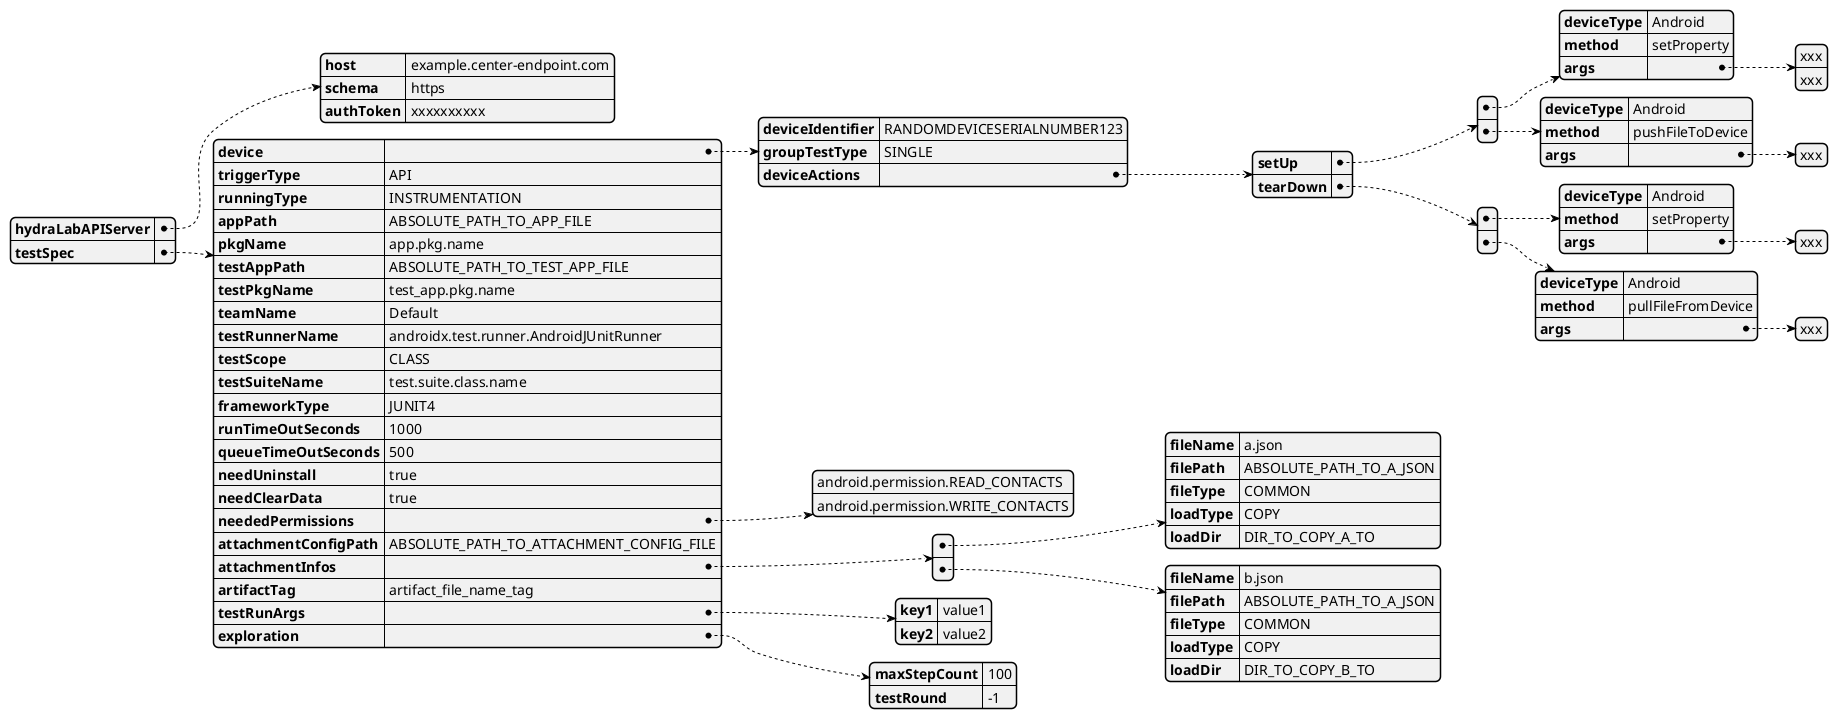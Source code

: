 @startyaml
hydraLabAPIServer:
    host: example.center-endpoint.com
    schema: https
    authToken: xxxxxxxxxx
testSpec:
    device:
        deviceIdentifier: RANDOMDEVICESERIALNUMBER123
        groupTestType: SINGLE
        deviceActions:
            setUp:
            - deviceType: Android
              method: setProperty
              args:
                - xxx
                - xxx
            - deviceType: Android
              method: pushFileToDevice
              args:
                - xxx
            tearDown:
            - deviceType: Android
              method: setProperty
              args:
              - xxx
            - deviceType: Android
              method: pullFileFromDevice
              args:
              - xxx
    triggerType: API
    runningType: INSTRUMENTATION
    appPath: ABSOLUTE_PATH_TO_APP_FILE
    pkgName: app.pkg.name
    testAppPath: ABSOLUTE_PATH_TO_TEST_APP_FILE
    testPkgName: test_app.pkg.name
    teamName: Default
    testRunnerName: androidx.test.runner.AndroidJUnitRunner
    testScope: CLASS
    testSuiteName: test.suite.class.name
    frameworkType: JUNIT4
    runTimeOutSeconds: 1000
    queueTimeOutSeconds: 500
    needUninstall: true
    needClearData: true
    neededPermissions:
        - android.permission.READ_CONTACTS
        - android.permission.WRITE_CONTACTS
    attachmentConfigPath: ABSOLUTE_PATH_TO_ATTACHMENT_CONFIG_FILE
    attachmentInfos:
    - fileName: a.json
      filePath: ABSOLUTE_PATH_TO_A_JSON
      fileType: COMMON
      loadType: COPY
      loadDir: DIR_TO_COPY_A_TO
    - fileName: b.json
      filePath: ABSOLUTE_PATH_TO_A_JSON
      fileType: COMMON
      loadType: COPY
      loadDir: DIR_TO_COPY_B_TO
    artifactTag: artifact_file_name_tag
    testRunArgs:
        key1: value1
        key2: value2
    exploration:
        maxStepCount: 100
        testRound: -1

@endyaml